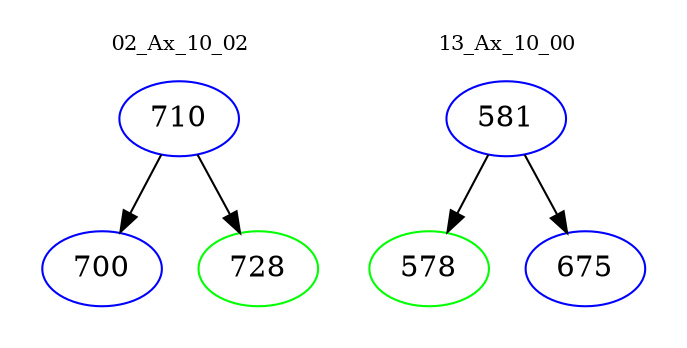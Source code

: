 digraph{
subgraph cluster_0 {
color = white
label = "02_Ax_10_02";
fontsize=10;
T0_710 [label="710", color="blue"]
T0_710 -> T0_700 [color="black"]
T0_700 [label="700", color="blue"]
T0_710 -> T0_728 [color="black"]
T0_728 [label="728", color="green"]
}
subgraph cluster_1 {
color = white
label = "13_Ax_10_00";
fontsize=10;
T1_581 [label="581", color="blue"]
T1_581 -> T1_578 [color="black"]
T1_578 [label="578", color="green"]
T1_581 -> T1_675 [color="black"]
T1_675 [label="675", color="blue"]
}
}
